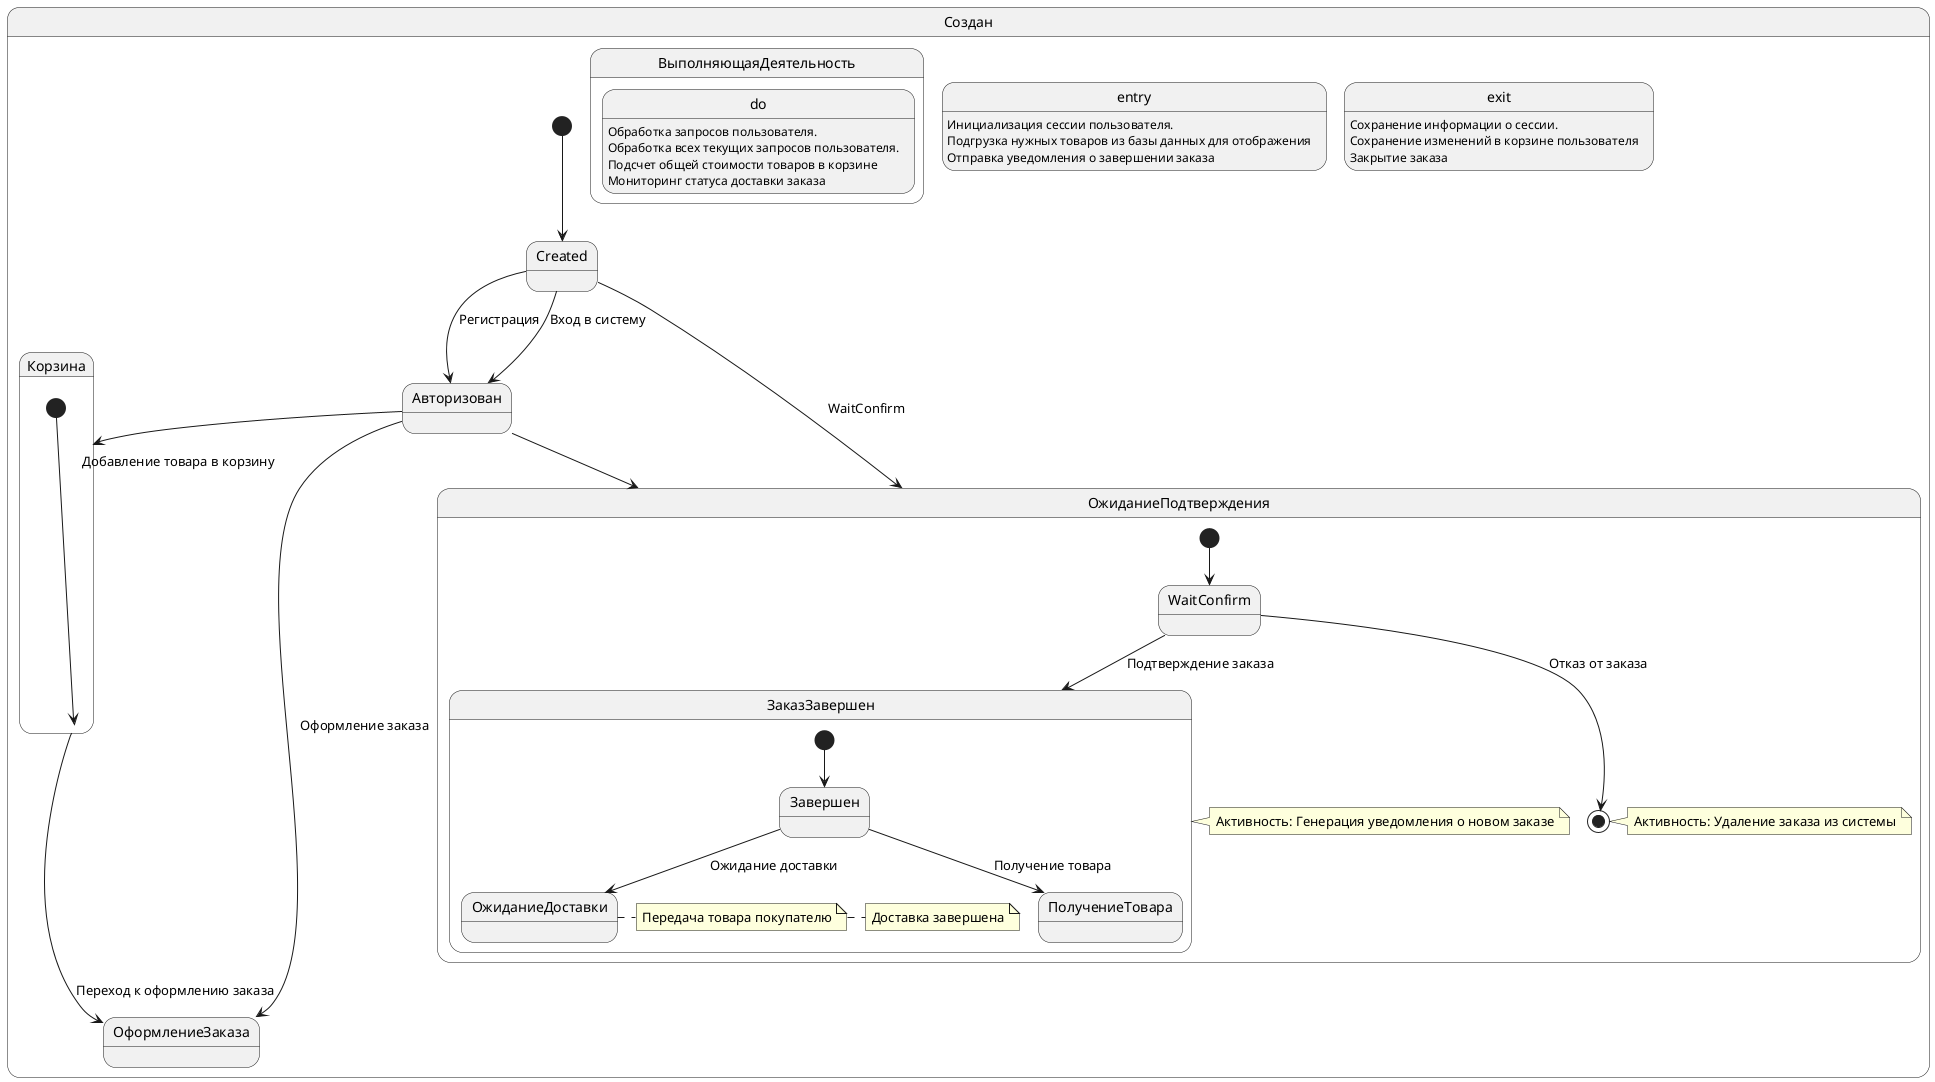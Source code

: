 @startuml

state Создан {
    [*] --> Created
    Created --> Авторизован : Регистрация
    Created --> Авторизован : Вход в систему

    state ВыполняющаяДеятельность {
        do: Обработка запросов пользователя.
    }

    Авторизован --> Корзина : Добавление товара в корзину
    Авторизован --> ОформлениеЗаказа : Оформление заказа

  
    entry: Инициализация сессии пользователя.
    
    exit: Сохранение информации о сессии.
    
    do: Обработка всех текущих запросов пользователя.

    Created --> ОжиданиеПодтверждения : WaitConfirm
    Авторизован --> ОжиданиеПодтверждения
}

state ОжиданиеПодтверждения {
    [*] --> WaitConfirm

    WaitConfirm --> ЗаказЗавершен : Подтверждение заказа
    note right: Активность: Генерация уведомления о новом заказе

    WaitConfirm --> [*] : Отказ от заказа
    note right: Активность: Удаление заказа из системы
}

state Корзина {
    [*] --> Корзина

    Корзина --> ОформлениеЗаказа : Переход к оформлению заказа
    do: Подсчет общей стоимости товаров в корзине
    entry: Подгрузка нужных товаров из базы данных для отображения
    exit: Сохранение изменений в корзине пользователя
}

state ЗаказЗавершен {
    [*] --> Завершен

    Завершен --> ПолучениеТовара : Получение товара
    Завершен --> ОжиданиеДоставки : Ожидание доставки
    note right: Передача товара покупателю
    note right: Доставка завершена
    entry: Отправка уведомления о завершении заказа
    do: Мониторинг статуса доставки заказа
    exit: Закрытие заказа
}

@enduml